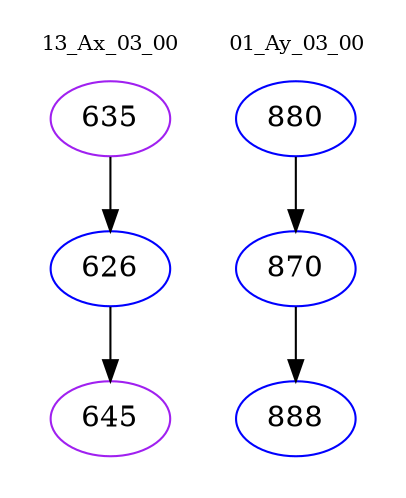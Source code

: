digraph{
subgraph cluster_0 {
color = white
label = "13_Ax_03_00";
fontsize=10;
T0_635 [label="635", color="purple"]
T0_635 -> T0_626 [color="black"]
T0_626 [label="626", color="blue"]
T0_626 -> T0_645 [color="black"]
T0_645 [label="645", color="purple"]
}
subgraph cluster_1 {
color = white
label = "01_Ay_03_00";
fontsize=10;
T1_880 [label="880", color="blue"]
T1_880 -> T1_870 [color="black"]
T1_870 [label="870", color="blue"]
T1_870 -> T1_888 [color="black"]
T1_888 [label="888", color="blue"]
}
}
